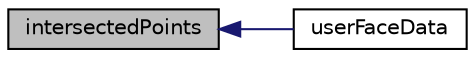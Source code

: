 digraph "intersectedPoints"
{
  bgcolor="transparent";
  edge [fontname="Helvetica",fontsize="10",labelfontname="Helvetica",labelfontsize="10"];
  node [fontname="Helvetica",fontsize="10",shape=record];
  rankdir="LR";
  Node2286 [label="intersectedPoints",height=0.2,width=0.4,color="black", fillcolor="grey75", style="filled", fontcolor="black"];
  Node2286 -> Node2287 [dir="back",color="midnightblue",fontsize="10",style="solid",fontname="Helvetica"];
  Node2287 [label="userFaceData",height=0.2,width=0.4,color="black",URL="$a25857.html#a2cb6efa4184bedfbed60b069881c26a3"];
}
